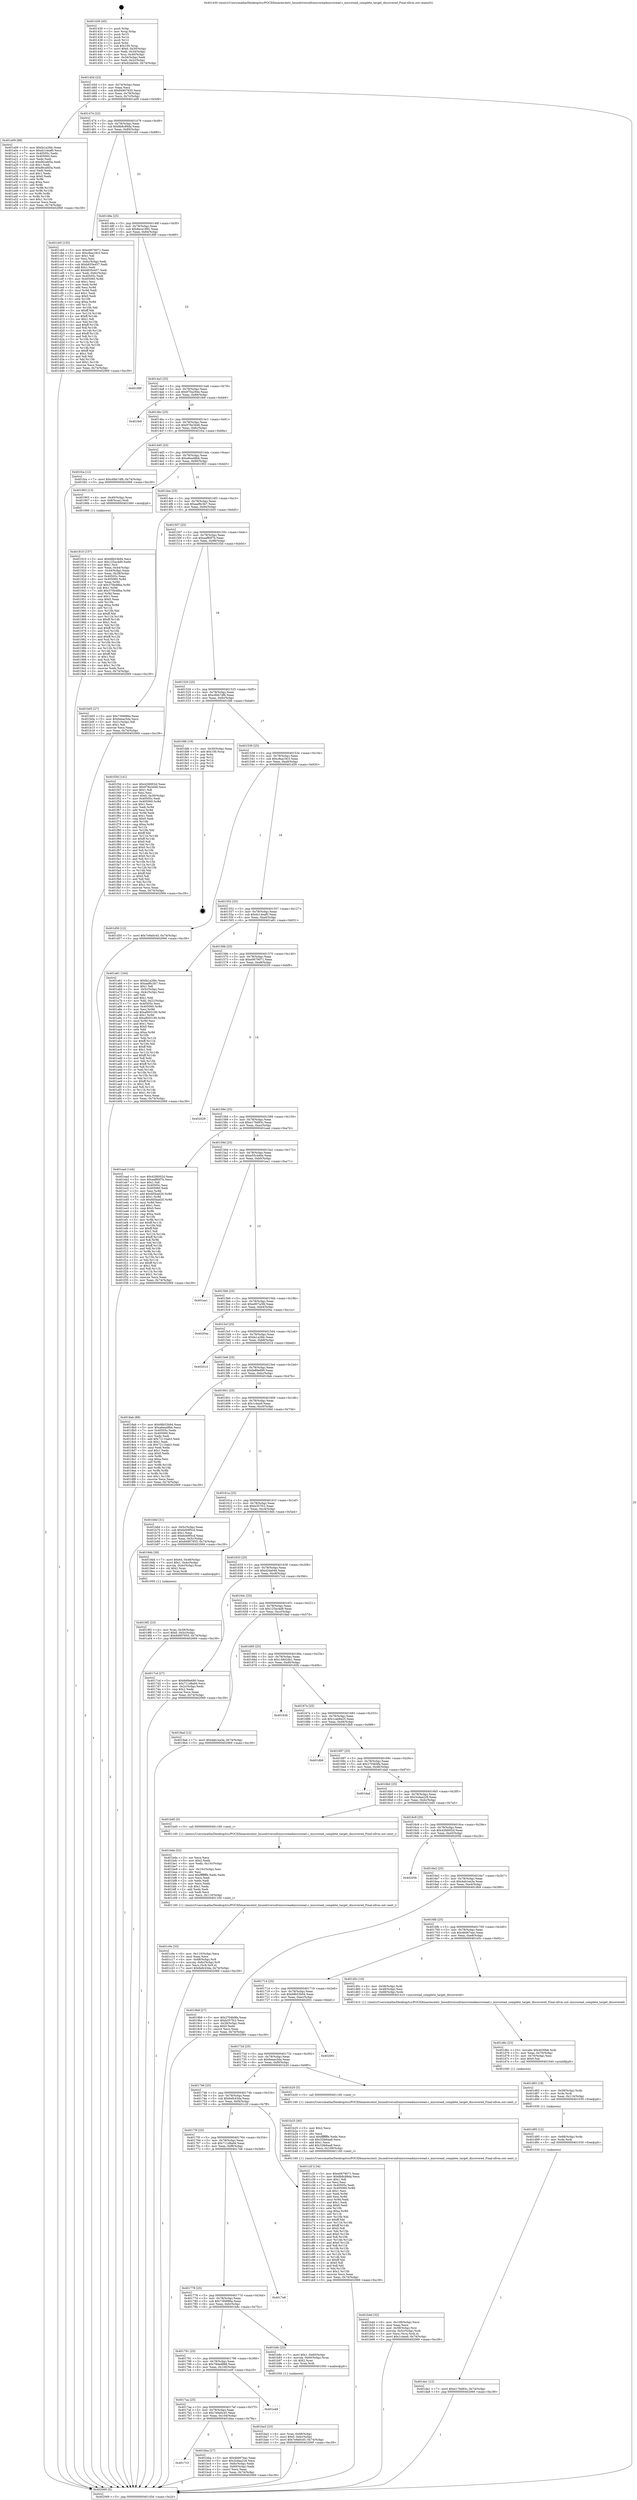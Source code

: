 digraph "0x401430" {
  label = "0x401430 (/mnt/c/Users/mathe/Desktop/tcc/POCII/binaries/extr_linuxdriversnfcmicroreadmicroread.c_microread_complete_target_discovered_Final-ollvm.out::main(0))"
  labelloc = "t"
  node[shape=record]

  Entry [label="",width=0.3,height=0.3,shape=circle,fillcolor=black,style=filled]
  "0x40145d" [label="{
     0x40145d [23]\l
     | [instrs]\l
     &nbsp;&nbsp;0x40145d \<+3\>: mov -0x74(%rbp),%eax\l
     &nbsp;&nbsp;0x401460 \<+2\>: mov %eax,%ecx\l
     &nbsp;&nbsp;0x401462 \<+6\>: sub $0x84907655,%ecx\l
     &nbsp;&nbsp;0x401468 \<+3\>: mov %eax,-0x78(%rbp)\l
     &nbsp;&nbsp;0x40146b \<+3\>: mov %ecx,-0x7c(%rbp)\l
     &nbsp;&nbsp;0x40146e \<+6\>: je 0000000000401a09 \<main+0x5d9\>\l
  }"]
  "0x401a09" [label="{
     0x401a09 [88]\l
     | [instrs]\l
     &nbsp;&nbsp;0x401a09 \<+5\>: mov $0xfa1a2fdc,%eax\l
     &nbsp;&nbsp;0x401a0e \<+5\>: mov $0xdc14eaf0,%ecx\l
     &nbsp;&nbsp;0x401a13 \<+7\>: mov 0x40505c,%edx\l
     &nbsp;&nbsp;0x401a1a \<+7\>: mov 0x405060,%esi\l
     &nbsp;&nbsp;0x401a21 \<+2\>: mov %edx,%edi\l
     &nbsp;&nbsp;0x401a23 \<+6\>: sub $0xd6cafd5a,%edi\l
     &nbsp;&nbsp;0x401a29 \<+3\>: sub $0x1,%edi\l
     &nbsp;&nbsp;0x401a2c \<+6\>: add $0xd6cafd5a,%edi\l
     &nbsp;&nbsp;0x401a32 \<+3\>: imul %edi,%edx\l
     &nbsp;&nbsp;0x401a35 \<+3\>: and $0x1,%edx\l
     &nbsp;&nbsp;0x401a38 \<+3\>: cmp $0x0,%edx\l
     &nbsp;&nbsp;0x401a3b \<+4\>: sete %r8b\l
     &nbsp;&nbsp;0x401a3f \<+3\>: cmp $0xa,%esi\l
     &nbsp;&nbsp;0x401a42 \<+4\>: setl %r9b\l
     &nbsp;&nbsp;0x401a46 \<+3\>: mov %r8b,%r10b\l
     &nbsp;&nbsp;0x401a49 \<+3\>: and %r9b,%r10b\l
     &nbsp;&nbsp;0x401a4c \<+3\>: xor %r9b,%r8b\l
     &nbsp;&nbsp;0x401a4f \<+3\>: or %r8b,%r10b\l
     &nbsp;&nbsp;0x401a52 \<+4\>: test $0x1,%r10b\l
     &nbsp;&nbsp;0x401a56 \<+3\>: cmovne %ecx,%eax\l
     &nbsp;&nbsp;0x401a59 \<+3\>: mov %eax,-0x74(%rbp)\l
     &nbsp;&nbsp;0x401a5c \<+5\>: jmp 0000000000402069 \<main+0xc39\>\l
  }"]
  "0x401474" [label="{
     0x401474 [22]\l
     | [instrs]\l
     &nbsp;&nbsp;0x401474 \<+5\>: jmp 0000000000401479 \<main+0x49\>\l
     &nbsp;&nbsp;0x401479 \<+3\>: mov -0x78(%rbp),%eax\l
     &nbsp;&nbsp;0x40147c \<+5\>: sub $0x8b8c89da,%eax\l
     &nbsp;&nbsp;0x401481 \<+3\>: mov %eax,-0x80(%rbp)\l
     &nbsp;&nbsp;0x401484 \<+6\>: je 0000000000401cb5 \<main+0x885\>\l
  }"]
  Exit [label="",width=0.3,height=0.3,shape=circle,fillcolor=black,style=filled,peripheries=2]
  "0x401cb5" [label="{
     0x401cb5 [155]\l
     | [instrs]\l
     &nbsp;&nbsp;0x401cb5 \<+5\>: mov $0xe0679071,%eax\l
     &nbsp;&nbsp;0x401cba \<+5\>: mov $0xc8aa19c3,%ecx\l
     &nbsp;&nbsp;0x401cbf \<+2\>: mov $0x1,%dl\l
     &nbsp;&nbsp;0x401cc1 \<+2\>: xor %esi,%esi\l
     &nbsp;&nbsp;0x401cc3 \<+3\>: mov -0x6c(%rbp),%edi\l
     &nbsp;&nbsp;0x401cc6 \<+6\>: sub $0xb835e457,%edi\l
     &nbsp;&nbsp;0x401ccc \<+3\>: add $0x1,%edi\l
     &nbsp;&nbsp;0x401ccf \<+6\>: add $0xb835e457,%edi\l
     &nbsp;&nbsp;0x401cd5 \<+3\>: mov %edi,-0x6c(%rbp)\l
     &nbsp;&nbsp;0x401cd8 \<+7\>: mov 0x40505c,%edi\l
     &nbsp;&nbsp;0x401cdf \<+8\>: mov 0x405060,%r8d\l
     &nbsp;&nbsp;0x401ce7 \<+3\>: sub $0x1,%esi\l
     &nbsp;&nbsp;0x401cea \<+3\>: mov %edi,%r9d\l
     &nbsp;&nbsp;0x401ced \<+3\>: add %esi,%r9d\l
     &nbsp;&nbsp;0x401cf0 \<+4\>: imul %r9d,%edi\l
     &nbsp;&nbsp;0x401cf4 \<+3\>: and $0x1,%edi\l
     &nbsp;&nbsp;0x401cf7 \<+3\>: cmp $0x0,%edi\l
     &nbsp;&nbsp;0x401cfa \<+4\>: sete %r10b\l
     &nbsp;&nbsp;0x401cfe \<+4\>: cmp $0xa,%r8d\l
     &nbsp;&nbsp;0x401d02 \<+4\>: setl %r11b\l
     &nbsp;&nbsp;0x401d06 \<+3\>: mov %r10b,%bl\l
     &nbsp;&nbsp;0x401d09 \<+3\>: xor $0xff,%bl\l
     &nbsp;&nbsp;0x401d0c \<+3\>: mov %r11b,%r14b\l
     &nbsp;&nbsp;0x401d0f \<+4\>: xor $0xff,%r14b\l
     &nbsp;&nbsp;0x401d13 \<+3\>: xor $0x1,%dl\l
     &nbsp;&nbsp;0x401d16 \<+3\>: mov %bl,%r15b\l
     &nbsp;&nbsp;0x401d19 \<+4\>: and $0xff,%r15b\l
     &nbsp;&nbsp;0x401d1d \<+3\>: and %dl,%r10b\l
     &nbsp;&nbsp;0x401d20 \<+3\>: mov %r14b,%r12b\l
     &nbsp;&nbsp;0x401d23 \<+4\>: and $0xff,%r12b\l
     &nbsp;&nbsp;0x401d27 \<+3\>: and %dl,%r11b\l
     &nbsp;&nbsp;0x401d2a \<+3\>: or %r10b,%r15b\l
     &nbsp;&nbsp;0x401d2d \<+3\>: or %r11b,%r12b\l
     &nbsp;&nbsp;0x401d30 \<+3\>: xor %r12b,%r15b\l
     &nbsp;&nbsp;0x401d33 \<+3\>: or %r14b,%bl\l
     &nbsp;&nbsp;0x401d36 \<+3\>: xor $0xff,%bl\l
     &nbsp;&nbsp;0x401d39 \<+3\>: or $0x1,%dl\l
     &nbsp;&nbsp;0x401d3c \<+2\>: and %dl,%bl\l
     &nbsp;&nbsp;0x401d3e \<+3\>: or %bl,%r15b\l
     &nbsp;&nbsp;0x401d41 \<+4\>: test $0x1,%r15b\l
     &nbsp;&nbsp;0x401d45 \<+3\>: cmovne %ecx,%eax\l
     &nbsp;&nbsp;0x401d48 \<+3\>: mov %eax,-0x74(%rbp)\l
     &nbsp;&nbsp;0x401d4b \<+5\>: jmp 0000000000402069 \<main+0xc39\>\l
  }"]
  "0x40148a" [label="{
     0x40148a [25]\l
     | [instrs]\l
     &nbsp;&nbsp;0x40148a \<+5\>: jmp 000000000040148f \<main+0x5f\>\l
     &nbsp;&nbsp;0x40148f \<+3\>: mov -0x78(%rbp),%eax\l
     &nbsp;&nbsp;0x401492 \<+5\>: sub $0x8eca1892,%eax\l
     &nbsp;&nbsp;0x401497 \<+6\>: mov %eax,-0x84(%rbp)\l
     &nbsp;&nbsp;0x40149d \<+6\>: je 000000000040189f \<main+0x46f\>\l
  }"]
  "0x401da1" [label="{
     0x401da1 [12]\l
     | [instrs]\l
     &nbsp;&nbsp;0x401da1 \<+7\>: movl $0xe176d93c,-0x74(%rbp)\l
     &nbsp;&nbsp;0x401da8 \<+5\>: jmp 0000000000402069 \<main+0xc39\>\l
  }"]
  "0x40189f" [label="{
     0x40189f\l
  }", style=dashed]
  "0x4014a3" [label="{
     0x4014a3 [25]\l
     | [instrs]\l
     &nbsp;&nbsp;0x4014a3 \<+5\>: jmp 00000000004014a8 \<main+0x78\>\l
     &nbsp;&nbsp;0x4014a8 \<+3\>: mov -0x78(%rbp),%eax\l
     &nbsp;&nbsp;0x4014ab \<+5\>: sub $0x970a294e,%eax\l
     &nbsp;&nbsp;0x4014b0 \<+6\>: mov %eax,-0x88(%rbp)\l
     &nbsp;&nbsp;0x4014b6 \<+6\>: je 0000000000401fe9 \<main+0xbb9\>\l
  }"]
  "0x401d95" [label="{
     0x401d95 [12]\l
     | [instrs]\l
     &nbsp;&nbsp;0x401d95 \<+4\>: mov -0x68(%rbp),%rdx\l
     &nbsp;&nbsp;0x401d99 \<+3\>: mov %rdx,%rdi\l
     &nbsp;&nbsp;0x401d9c \<+5\>: call 0000000000401030 \<free@plt\>\l
     | [calls]\l
     &nbsp;&nbsp;0x401030 \{1\} (unknown)\l
  }"]
  "0x401fe9" [label="{
     0x401fe9\l
  }", style=dashed]
  "0x4014bc" [label="{
     0x4014bc [25]\l
     | [instrs]\l
     &nbsp;&nbsp;0x4014bc \<+5\>: jmp 00000000004014c1 \<main+0x91\>\l
     &nbsp;&nbsp;0x4014c1 \<+3\>: mov -0x78(%rbp),%eax\l
     &nbsp;&nbsp;0x4014c4 \<+5\>: sub $0x976e3d46,%eax\l
     &nbsp;&nbsp;0x4014c9 \<+6\>: mov %eax,-0x8c(%rbp)\l
     &nbsp;&nbsp;0x4014cf \<+6\>: je 0000000000401fca \<main+0xb9a\>\l
  }"]
  "0x401d83" [label="{
     0x401d83 [18]\l
     | [instrs]\l
     &nbsp;&nbsp;0x401d83 \<+4\>: mov -0x58(%rbp),%rdx\l
     &nbsp;&nbsp;0x401d87 \<+3\>: mov %rdx,%rdi\l
     &nbsp;&nbsp;0x401d8a \<+6\>: mov %eax,-0x114(%rbp)\l
     &nbsp;&nbsp;0x401d90 \<+5\>: call 0000000000401030 \<free@plt\>\l
     | [calls]\l
     &nbsp;&nbsp;0x401030 \{1\} (unknown)\l
  }"]
  "0x401fca" [label="{
     0x401fca [12]\l
     | [instrs]\l
     &nbsp;&nbsp;0x401fca \<+7\>: movl $0xc6bb7dfb,-0x74(%rbp)\l
     &nbsp;&nbsp;0x401fd1 \<+5\>: jmp 0000000000402069 \<main+0xc39\>\l
  }"]
  "0x4014d5" [label="{
     0x4014d5 [25]\l
     | [instrs]\l
     &nbsp;&nbsp;0x4014d5 \<+5\>: jmp 00000000004014da \<main+0xaa\>\l
     &nbsp;&nbsp;0x4014da \<+3\>: mov -0x78(%rbp),%eax\l
     &nbsp;&nbsp;0x4014dd \<+5\>: sub $0xa6ea48bb,%eax\l
     &nbsp;&nbsp;0x4014e2 \<+6\>: mov %eax,-0x90(%rbp)\l
     &nbsp;&nbsp;0x4014e8 \<+6\>: je 0000000000401903 \<main+0x4d3\>\l
  }"]
  "0x401d6c" [label="{
     0x401d6c [23]\l
     | [instrs]\l
     &nbsp;&nbsp;0x401d6c \<+10\>: movabs $0x4030b6,%rdi\l
     &nbsp;&nbsp;0x401d76 \<+3\>: mov %eax,-0x70(%rbp)\l
     &nbsp;&nbsp;0x401d79 \<+3\>: mov -0x70(%rbp),%esi\l
     &nbsp;&nbsp;0x401d7c \<+2\>: mov $0x0,%al\l
     &nbsp;&nbsp;0x401d7e \<+5\>: call 0000000000401040 \<printf@plt\>\l
     | [calls]\l
     &nbsp;&nbsp;0x401040 \{1\} (unknown)\l
  }"]
  "0x401903" [label="{
     0x401903 [13]\l
     | [instrs]\l
     &nbsp;&nbsp;0x401903 \<+4\>: mov -0x40(%rbp),%rax\l
     &nbsp;&nbsp;0x401907 \<+4\>: mov 0x8(%rax),%rdi\l
     &nbsp;&nbsp;0x40190b \<+5\>: call 0000000000401060 \<atoi@plt\>\l
     | [calls]\l
     &nbsp;&nbsp;0x401060 \{1\} (unknown)\l
  }"]
  "0x4014ee" [label="{
     0x4014ee [25]\l
     | [instrs]\l
     &nbsp;&nbsp;0x4014ee \<+5\>: jmp 00000000004014f3 \<main+0xc3\>\l
     &nbsp;&nbsp;0x4014f3 \<+3\>: mov -0x78(%rbp),%eax\l
     &nbsp;&nbsp;0x4014f6 \<+5\>: sub $0xaaf6c3b7,%eax\l
     &nbsp;&nbsp;0x4014fb \<+6\>: mov %eax,-0x94(%rbp)\l
     &nbsp;&nbsp;0x401501 \<+6\>: je 0000000000401b05 \<main+0x6d5\>\l
  }"]
  "0x401c0e" [label="{
     0x401c0e [33]\l
     | [instrs]\l
     &nbsp;&nbsp;0x401c0e \<+6\>: mov -0x110(%rbp),%ecx\l
     &nbsp;&nbsp;0x401c14 \<+3\>: imul %eax,%ecx\l
     &nbsp;&nbsp;0x401c17 \<+4\>: mov -0x68(%rbp),%r8\l
     &nbsp;&nbsp;0x401c1b \<+4\>: movslq -0x6c(%rbp),%r9\l
     &nbsp;&nbsp;0x401c1f \<+4\>: mov %ecx,(%r8,%r9,4)\l
     &nbsp;&nbsp;0x401c23 \<+7\>: movl $0x6efc43da,-0x74(%rbp)\l
     &nbsp;&nbsp;0x401c2a \<+5\>: jmp 0000000000402069 \<main+0xc39\>\l
  }"]
  "0x401b05" [label="{
     0x401b05 [27]\l
     | [instrs]\l
     &nbsp;&nbsp;0x401b05 \<+5\>: mov $0x73f4886a,%eax\l
     &nbsp;&nbsp;0x401b0a \<+5\>: mov $0x6eeac5da,%ecx\l
     &nbsp;&nbsp;0x401b0f \<+3\>: mov -0x21(%rbp),%dl\l
     &nbsp;&nbsp;0x401b12 \<+3\>: test $0x1,%dl\l
     &nbsp;&nbsp;0x401b15 \<+3\>: cmovne %ecx,%eax\l
     &nbsp;&nbsp;0x401b18 \<+3\>: mov %eax,-0x74(%rbp)\l
     &nbsp;&nbsp;0x401b1b \<+5\>: jmp 0000000000402069 \<main+0xc39\>\l
  }"]
  "0x401507" [label="{
     0x401507 [25]\l
     | [instrs]\l
     &nbsp;&nbsp;0x401507 \<+5\>: jmp 000000000040150c \<main+0xdc\>\l
     &nbsp;&nbsp;0x40150c \<+3\>: mov -0x78(%rbp),%eax\l
     &nbsp;&nbsp;0x40150f \<+5\>: sub $0xaaf80f7b,%eax\l
     &nbsp;&nbsp;0x401514 \<+6\>: mov %eax,-0x98(%rbp)\l
     &nbsp;&nbsp;0x40151a \<+6\>: je 0000000000401f3d \<main+0xb0d\>\l
  }"]
  "0x401bda" [label="{
     0x401bda [52]\l
     | [instrs]\l
     &nbsp;&nbsp;0x401bda \<+2\>: xor %ecx,%ecx\l
     &nbsp;&nbsp;0x401bdc \<+5\>: mov $0x2,%edx\l
     &nbsp;&nbsp;0x401be1 \<+6\>: mov %edx,-0x10c(%rbp)\l
     &nbsp;&nbsp;0x401be7 \<+1\>: cltd\l
     &nbsp;&nbsp;0x401be8 \<+6\>: mov -0x10c(%rbp),%esi\l
     &nbsp;&nbsp;0x401bee \<+2\>: idiv %esi\l
     &nbsp;&nbsp;0x401bf0 \<+6\>: imul $0xfffffffe,%edx,%edx\l
     &nbsp;&nbsp;0x401bf6 \<+2\>: mov %ecx,%edi\l
     &nbsp;&nbsp;0x401bf8 \<+2\>: sub %edx,%edi\l
     &nbsp;&nbsp;0x401bfa \<+2\>: mov %ecx,%edx\l
     &nbsp;&nbsp;0x401bfc \<+3\>: sub $0x1,%edx\l
     &nbsp;&nbsp;0x401bff \<+2\>: add %edx,%edi\l
     &nbsp;&nbsp;0x401c01 \<+2\>: sub %edi,%ecx\l
     &nbsp;&nbsp;0x401c03 \<+6\>: mov %ecx,-0x110(%rbp)\l
     &nbsp;&nbsp;0x401c09 \<+5\>: call 0000000000401160 \<next_i\>\l
     | [calls]\l
     &nbsp;&nbsp;0x401160 \{1\} (/mnt/c/Users/mathe/Desktop/tcc/POCII/binaries/extr_linuxdriversnfcmicroreadmicroread.c_microread_complete_target_discovered_Final-ollvm.out::next_i)\l
  }"]
  "0x401f3d" [label="{
     0x401f3d [141]\l
     | [instrs]\l
     &nbsp;&nbsp;0x401f3d \<+5\>: mov $0x42fd002d,%eax\l
     &nbsp;&nbsp;0x401f42 \<+5\>: mov $0x976e3d46,%ecx\l
     &nbsp;&nbsp;0x401f47 \<+2\>: mov $0x1,%dl\l
     &nbsp;&nbsp;0x401f49 \<+2\>: xor %esi,%esi\l
     &nbsp;&nbsp;0x401f4b \<+7\>: movl $0x0,-0x30(%rbp)\l
     &nbsp;&nbsp;0x401f52 \<+7\>: mov 0x40505c,%edi\l
     &nbsp;&nbsp;0x401f59 \<+8\>: mov 0x405060,%r8d\l
     &nbsp;&nbsp;0x401f61 \<+3\>: sub $0x1,%esi\l
     &nbsp;&nbsp;0x401f64 \<+3\>: mov %edi,%r9d\l
     &nbsp;&nbsp;0x401f67 \<+3\>: add %esi,%r9d\l
     &nbsp;&nbsp;0x401f6a \<+4\>: imul %r9d,%edi\l
     &nbsp;&nbsp;0x401f6e \<+3\>: and $0x1,%edi\l
     &nbsp;&nbsp;0x401f71 \<+3\>: cmp $0x0,%edi\l
     &nbsp;&nbsp;0x401f74 \<+4\>: sete %r10b\l
     &nbsp;&nbsp;0x401f78 \<+4\>: cmp $0xa,%r8d\l
     &nbsp;&nbsp;0x401f7c \<+4\>: setl %r11b\l
     &nbsp;&nbsp;0x401f80 \<+3\>: mov %r10b,%bl\l
     &nbsp;&nbsp;0x401f83 \<+3\>: xor $0xff,%bl\l
     &nbsp;&nbsp;0x401f86 \<+3\>: mov %r11b,%r14b\l
     &nbsp;&nbsp;0x401f89 \<+4\>: xor $0xff,%r14b\l
     &nbsp;&nbsp;0x401f8d \<+3\>: xor $0x0,%dl\l
     &nbsp;&nbsp;0x401f90 \<+3\>: mov %bl,%r15b\l
     &nbsp;&nbsp;0x401f93 \<+4\>: and $0x0,%r15b\l
     &nbsp;&nbsp;0x401f97 \<+3\>: and %dl,%r10b\l
     &nbsp;&nbsp;0x401f9a \<+3\>: mov %r14b,%r12b\l
     &nbsp;&nbsp;0x401f9d \<+4\>: and $0x0,%r12b\l
     &nbsp;&nbsp;0x401fa1 \<+3\>: and %dl,%r11b\l
     &nbsp;&nbsp;0x401fa4 \<+3\>: or %r10b,%r15b\l
     &nbsp;&nbsp;0x401fa7 \<+3\>: or %r11b,%r12b\l
     &nbsp;&nbsp;0x401faa \<+3\>: xor %r12b,%r15b\l
     &nbsp;&nbsp;0x401fad \<+3\>: or %r14b,%bl\l
     &nbsp;&nbsp;0x401fb0 \<+3\>: xor $0xff,%bl\l
     &nbsp;&nbsp;0x401fb3 \<+3\>: or $0x0,%dl\l
     &nbsp;&nbsp;0x401fb6 \<+2\>: and %dl,%bl\l
     &nbsp;&nbsp;0x401fb8 \<+3\>: or %bl,%r15b\l
     &nbsp;&nbsp;0x401fbb \<+4\>: test $0x1,%r15b\l
     &nbsp;&nbsp;0x401fbf \<+3\>: cmovne %ecx,%eax\l
     &nbsp;&nbsp;0x401fc2 \<+3\>: mov %eax,-0x74(%rbp)\l
     &nbsp;&nbsp;0x401fc5 \<+5\>: jmp 0000000000402069 \<main+0xc39\>\l
  }"]
  "0x401520" [label="{
     0x401520 [25]\l
     | [instrs]\l
     &nbsp;&nbsp;0x401520 \<+5\>: jmp 0000000000401525 \<main+0xf5\>\l
     &nbsp;&nbsp;0x401525 \<+3\>: mov -0x78(%rbp),%eax\l
     &nbsp;&nbsp;0x401528 \<+5\>: sub $0xc6bb7dfb,%eax\l
     &nbsp;&nbsp;0x40152d \<+6\>: mov %eax,-0x9c(%rbp)\l
     &nbsp;&nbsp;0x401533 \<+6\>: je 0000000000401fd6 \<main+0xba6\>\l
  }"]
  "0x4017c3" [label="{
     0x4017c3\l
  }", style=dashed]
  "0x401fd6" [label="{
     0x401fd6 [19]\l
     | [instrs]\l
     &nbsp;&nbsp;0x401fd6 \<+3\>: mov -0x30(%rbp),%eax\l
     &nbsp;&nbsp;0x401fd9 \<+7\>: add $0x100,%rsp\l
     &nbsp;&nbsp;0x401fe0 \<+1\>: pop %rbx\l
     &nbsp;&nbsp;0x401fe1 \<+2\>: pop %r12\l
     &nbsp;&nbsp;0x401fe3 \<+2\>: pop %r14\l
     &nbsp;&nbsp;0x401fe5 \<+2\>: pop %r15\l
     &nbsp;&nbsp;0x401fe7 \<+1\>: pop %rbp\l
     &nbsp;&nbsp;0x401fe8 \<+1\>: ret\l
  }"]
  "0x401539" [label="{
     0x401539 [25]\l
     | [instrs]\l
     &nbsp;&nbsp;0x401539 \<+5\>: jmp 000000000040153e \<main+0x10e\>\l
     &nbsp;&nbsp;0x40153e \<+3\>: mov -0x78(%rbp),%eax\l
     &nbsp;&nbsp;0x401541 \<+5\>: sub $0xc8aa19c3,%eax\l
     &nbsp;&nbsp;0x401546 \<+6\>: mov %eax,-0xa0(%rbp)\l
     &nbsp;&nbsp;0x40154c \<+6\>: je 0000000000401d50 \<main+0x920\>\l
  }"]
  "0x401bba" [label="{
     0x401bba [27]\l
     | [instrs]\l
     &nbsp;&nbsp;0x401bba \<+5\>: mov $0x4b067eac,%eax\l
     &nbsp;&nbsp;0x401bbf \<+5\>: mov $0x3cdaa228,%ecx\l
     &nbsp;&nbsp;0x401bc4 \<+3\>: mov -0x6c(%rbp),%edx\l
     &nbsp;&nbsp;0x401bc7 \<+3\>: cmp -0x60(%rbp),%edx\l
     &nbsp;&nbsp;0x401bca \<+3\>: cmovl %ecx,%eax\l
     &nbsp;&nbsp;0x401bcd \<+3\>: mov %eax,-0x74(%rbp)\l
     &nbsp;&nbsp;0x401bd0 \<+5\>: jmp 0000000000402069 \<main+0xc39\>\l
  }"]
  "0x401d50" [label="{
     0x401d50 [12]\l
     | [instrs]\l
     &nbsp;&nbsp;0x401d50 \<+7\>: movl $0x7e9a0c45,-0x74(%rbp)\l
     &nbsp;&nbsp;0x401d57 \<+5\>: jmp 0000000000402069 \<main+0xc39\>\l
  }"]
  "0x401552" [label="{
     0x401552 [25]\l
     | [instrs]\l
     &nbsp;&nbsp;0x401552 \<+5\>: jmp 0000000000401557 \<main+0x127\>\l
     &nbsp;&nbsp;0x401557 \<+3\>: mov -0x78(%rbp),%eax\l
     &nbsp;&nbsp;0x40155a \<+5\>: sub $0xdc14eaf0,%eax\l
     &nbsp;&nbsp;0x40155f \<+6\>: mov %eax,-0xa4(%rbp)\l
     &nbsp;&nbsp;0x401565 \<+6\>: je 0000000000401a61 \<main+0x631\>\l
  }"]
  "0x4017aa" [label="{
     0x4017aa [25]\l
     | [instrs]\l
     &nbsp;&nbsp;0x4017aa \<+5\>: jmp 00000000004017af \<main+0x37f\>\l
     &nbsp;&nbsp;0x4017af \<+3\>: mov -0x78(%rbp),%eax\l
     &nbsp;&nbsp;0x4017b2 \<+5\>: sub $0x7e9a0c45,%eax\l
     &nbsp;&nbsp;0x4017b7 \<+6\>: mov %eax,-0x104(%rbp)\l
     &nbsp;&nbsp;0x4017bd \<+6\>: je 0000000000401bba \<main+0x78a\>\l
  }"]
  "0x401a61" [label="{
     0x401a61 [164]\l
     | [instrs]\l
     &nbsp;&nbsp;0x401a61 \<+5\>: mov $0xfa1a2fdc,%eax\l
     &nbsp;&nbsp;0x401a66 \<+5\>: mov $0xaaf6c3b7,%ecx\l
     &nbsp;&nbsp;0x401a6b \<+2\>: mov $0x1,%dl\l
     &nbsp;&nbsp;0x401a6d \<+3\>: mov -0x5c(%rbp),%esi\l
     &nbsp;&nbsp;0x401a70 \<+3\>: cmp -0x4c(%rbp),%esi\l
     &nbsp;&nbsp;0x401a73 \<+4\>: setl %dil\l
     &nbsp;&nbsp;0x401a77 \<+4\>: and $0x1,%dil\l
     &nbsp;&nbsp;0x401a7b \<+4\>: mov %dil,-0x21(%rbp)\l
     &nbsp;&nbsp;0x401a7f \<+7\>: mov 0x40505c,%esi\l
     &nbsp;&nbsp;0x401a86 \<+8\>: mov 0x405060,%r8d\l
     &nbsp;&nbsp;0x401a8e \<+3\>: mov %esi,%r9d\l
     &nbsp;&nbsp;0x401a91 \<+7\>: add $0xaf003190,%r9d\l
     &nbsp;&nbsp;0x401a98 \<+4\>: sub $0x1,%r9d\l
     &nbsp;&nbsp;0x401a9c \<+7\>: sub $0xaf003190,%r9d\l
     &nbsp;&nbsp;0x401aa3 \<+4\>: imul %r9d,%esi\l
     &nbsp;&nbsp;0x401aa7 \<+3\>: and $0x1,%esi\l
     &nbsp;&nbsp;0x401aaa \<+3\>: cmp $0x0,%esi\l
     &nbsp;&nbsp;0x401aad \<+4\>: sete %dil\l
     &nbsp;&nbsp;0x401ab1 \<+4\>: cmp $0xa,%r8d\l
     &nbsp;&nbsp;0x401ab5 \<+4\>: setl %r10b\l
     &nbsp;&nbsp;0x401ab9 \<+3\>: mov %dil,%r11b\l
     &nbsp;&nbsp;0x401abc \<+4\>: xor $0xff,%r11b\l
     &nbsp;&nbsp;0x401ac0 \<+3\>: mov %r10b,%bl\l
     &nbsp;&nbsp;0x401ac3 \<+3\>: xor $0xff,%bl\l
     &nbsp;&nbsp;0x401ac6 \<+3\>: xor $0x1,%dl\l
     &nbsp;&nbsp;0x401ac9 \<+3\>: mov %r11b,%r14b\l
     &nbsp;&nbsp;0x401acc \<+4\>: and $0xff,%r14b\l
     &nbsp;&nbsp;0x401ad0 \<+3\>: and %dl,%dil\l
     &nbsp;&nbsp;0x401ad3 \<+3\>: mov %bl,%r15b\l
     &nbsp;&nbsp;0x401ad6 \<+4\>: and $0xff,%r15b\l
     &nbsp;&nbsp;0x401ada \<+3\>: and %dl,%r10b\l
     &nbsp;&nbsp;0x401add \<+3\>: or %dil,%r14b\l
     &nbsp;&nbsp;0x401ae0 \<+3\>: or %r10b,%r15b\l
     &nbsp;&nbsp;0x401ae3 \<+3\>: xor %r15b,%r14b\l
     &nbsp;&nbsp;0x401ae6 \<+3\>: or %bl,%r11b\l
     &nbsp;&nbsp;0x401ae9 \<+4\>: xor $0xff,%r11b\l
     &nbsp;&nbsp;0x401aed \<+3\>: or $0x1,%dl\l
     &nbsp;&nbsp;0x401af0 \<+3\>: and %dl,%r11b\l
     &nbsp;&nbsp;0x401af3 \<+3\>: or %r11b,%r14b\l
     &nbsp;&nbsp;0x401af6 \<+4\>: test $0x1,%r14b\l
     &nbsp;&nbsp;0x401afa \<+3\>: cmovne %ecx,%eax\l
     &nbsp;&nbsp;0x401afd \<+3\>: mov %eax,-0x74(%rbp)\l
     &nbsp;&nbsp;0x401b00 \<+5\>: jmp 0000000000402069 \<main+0xc39\>\l
  }"]
  "0x40156b" [label="{
     0x40156b [25]\l
     | [instrs]\l
     &nbsp;&nbsp;0x40156b \<+5\>: jmp 0000000000401570 \<main+0x140\>\l
     &nbsp;&nbsp;0x401570 \<+3\>: mov -0x78(%rbp),%eax\l
     &nbsp;&nbsp;0x401573 \<+5\>: sub $0xe0679071,%eax\l
     &nbsp;&nbsp;0x401578 \<+6\>: mov %eax,-0xa8(%rbp)\l
     &nbsp;&nbsp;0x40157e \<+6\>: je 0000000000402029 \<main+0xbf9\>\l
  }"]
  "0x401e49" [label="{
     0x401e49\l
  }", style=dashed]
  "0x402029" [label="{
     0x402029\l
  }", style=dashed]
  "0x401584" [label="{
     0x401584 [25]\l
     | [instrs]\l
     &nbsp;&nbsp;0x401584 \<+5\>: jmp 0000000000401589 \<main+0x159\>\l
     &nbsp;&nbsp;0x401589 \<+3\>: mov -0x78(%rbp),%eax\l
     &nbsp;&nbsp;0x40158c \<+5\>: sub $0xe176d93c,%eax\l
     &nbsp;&nbsp;0x401591 \<+6\>: mov %eax,-0xac(%rbp)\l
     &nbsp;&nbsp;0x401597 \<+6\>: je 0000000000401ead \<main+0xa7d\>\l
  }"]
  "0x401ba3" [label="{
     0x401ba3 [23]\l
     | [instrs]\l
     &nbsp;&nbsp;0x401ba3 \<+4\>: mov %rax,-0x68(%rbp)\l
     &nbsp;&nbsp;0x401ba7 \<+7\>: movl $0x0,-0x6c(%rbp)\l
     &nbsp;&nbsp;0x401bae \<+7\>: movl $0x7e9a0c45,-0x74(%rbp)\l
     &nbsp;&nbsp;0x401bb5 \<+5\>: jmp 0000000000402069 \<main+0xc39\>\l
  }"]
  "0x401ead" [label="{
     0x401ead [144]\l
     | [instrs]\l
     &nbsp;&nbsp;0x401ead \<+5\>: mov $0x42fd002d,%eax\l
     &nbsp;&nbsp;0x401eb2 \<+5\>: mov $0xaaf80f7b,%ecx\l
     &nbsp;&nbsp;0x401eb7 \<+2\>: mov $0x1,%dl\l
     &nbsp;&nbsp;0x401eb9 \<+7\>: mov 0x40505c,%esi\l
     &nbsp;&nbsp;0x401ec0 \<+7\>: mov 0x405060,%edi\l
     &nbsp;&nbsp;0x401ec7 \<+3\>: mov %esi,%r8d\l
     &nbsp;&nbsp;0x401eca \<+7\>: add $0xfd5bad20,%r8d\l
     &nbsp;&nbsp;0x401ed1 \<+4\>: sub $0x1,%r8d\l
     &nbsp;&nbsp;0x401ed5 \<+7\>: sub $0xfd5bad20,%r8d\l
     &nbsp;&nbsp;0x401edc \<+4\>: imul %r8d,%esi\l
     &nbsp;&nbsp;0x401ee0 \<+3\>: and $0x1,%esi\l
     &nbsp;&nbsp;0x401ee3 \<+3\>: cmp $0x0,%esi\l
     &nbsp;&nbsp;0x401ee6 \<+4\>: sete %r9b\l
     &nbsp;&nbsp;0x401eea \<+3\>: cmp $0xa,%edi\l
     &nbsp;&nbsp;0x401eed \<+4\>: setl %r10b\l
     &nbsp;&nbsp;0x401ef1 \<+3\>: mov %r9b,%r11b\l
     &nbsp;&nbsp;0x401ef4 \<+4\>: xor $0xff,%r11b\l
     &nbsp;&nbsp;0x401ef8 \<+3\>: mov %r10b,%bl\l
     &nbsp;&nbsp;0x401efb \<+3\>: xor $0xff,%bl\l
     &nbsp;&nbsp;0x401efe \<+3\>: xor $0x1,%dl\l
     &nbsp;&nbsp;0x401f01 \<+3\>: mov %r11b,%r14b\l
     &nbsp;&nbsp;0x401f04 \<+4\>: and $0xff,%r14b\l
     &nbsp;&nbsp;0x401f08 \<+3\>: and %dl,%r9b\l
     &nbsp;&nbsp;0x401f0b \<+3\>: mov %bl,%r15b\l
     &nbsp;&nbsp;0x401f0e \<+4\>: and $0xff,%r15b\l
     &nbsp;&nbsp;0x401f12 \<+3\>: and %dl,%r10b\l
     &nbsp;&nbsp;0x401f15 \<+3\>: or %r9b,%r14b\l
     &nbsp;&nbsp;0x401f18 \<+3\>: or %r10b,%r15b\l
     &nbsp;&nbsp;0x401f1b \<+3\>: xor %r15b,%r14b\l
     &nbsp;&nbsp;0x401f1e \<+3\>: or %bl,%r11b\l
     &nbsp;&nbsp;0x401f21 \<+4\>: xor $0xff,%r11b\l
     &nbsp;&nbsp;0x401f25 \<+3\>: or $0x1,%dl\l
     &nbsp;&nbsp;0x401f28 \<+3\>: and %dl,%r11b\l
     &nbsp;&nbsp;0x401f2b \<+3\>: or %r11b,%r14b\l
     &nbsp;&nbsp;0x401f2e \<+4\>: test $0x1,%r14b\l
     &nbsp;&nbsp;0x401f32 \<+3\>: cmovne %ecx,%eax\l
     &nbsp;&nbsp;0x401f35 \<+3\>: mov %eax,-0x74(%rbp)\l
     &nbsp;&nbsp;0x401f38 \<+5\>: jmp 0000000000402069 \<main+0xc39\>\l
  }"]
  "0x40159d" [label="{
     0x40159d [25]\l
     | [instrs]\l
     &nbsp;&nbsp;0x40159d \<+5\>: jmp 00000000004015a2 \<main+0x172\>\l
     &nbsp;&nbsp;0x4015a2 \<+3\>: mov -0x78(%rbp),%eax\l
     &nbsp;&nbsp;0x4015a5 \<+5\>: sub $0xe55c4d0e,%eax\l
     &nbsp;&nbsp;0x4015aa \<+6\>: mov %eax,-0xb0(%rbp)\l
     &nbsp;&nbsp;0x4015b0 \<+6\>: je 0000000000401ea1 \<main+0xa71\>\l
  }"]
  "0x401791" [label="{
     0x401791 [25]\l
     | [instrs]\l
     &nbsp;&nbsp;0x401791 \<+5\>: jmp 0000000000401796 \<main+0x366\>\l
     &nbsp;&nbsp;0x401796 \<+3\>: mov -0x78(%rbp),%eax\l
     &nbsp;&nbsp;0x401799 \<+5\>: sub $0x78ded888,%eax\l
     &nbsp;&nbsp;0x40179e \<+6\>: mov %eax,-0x100(%rbp)\l
     &nbsp;&nbsp;0x4017a4 \<+6\>: je 0000000000401e49 \<main+0xa19\>\l
  }"]
  "0x401ea1" [label="{
     0x401ea1\l
  }", style=dashed]
  "0x4015b6" [label="{
     0x4015b6 [25]\l
     | [instrs]\l
     &nbsp;&nbsp;0x4015b6 \<+5\>: jmp 00000000004015bb \<main+0x18b\>\l
     &nbsp;&nbsp;0x4015bb \<+3\>: mov -0x78(%rbp),%eax\l
     &nbsp;&nbsp;0x4015be \<+5\>: sub $0xe807a3fd,%eax\l
     &nbsp;&nbsp;0x4015c3 \<+6\>: mov %eax,-0xb4(%rbp)\l
     &nbsp;&nbsp;0x4015c9 \<+6\>: je 000000000040204a \<main+0xc1a\>\l
  }"]
  "0x401b8c" [label="{
     0x401b8c [23]\l
     | [instrs]\l
     &nbsp;&nbsp;0x401b8c \<+7\>: movl $0x1,-0x60(%rbp)\l
     &nbsp;&nbsp;0x401b93 \<+4\>: movslq -0x60(%rbp),%rax\l
     &nbsp;&nbsp;0x401b97 \<+4\>: shl $0x2,%rax\l
     &nbsp;&nbsp;0x401b9b \<+3\>: mov %rax,%rdi\l
     &nbsp;&nbsp;0x401b9e \<+5\>: call 0000000000401050 \<malloc@plt\>\l
     | [calls]\l
     &nbsp;&nbsp;0x401050 \{1\} (unknown)\l
  }"]
  "0x40204a" [label="{
     0x40204a\l
  }", style=dashed]
  "0x4015cf" [label="{
     0x4015cf [25]\l
     | [instrs]\l
     &nbsp;&nbsp;0x4015cf \<+5\>: jmp 00000000004015d4 \<main+0x1a4\>\l
     &nbsp;&nbsp;0x4015d4 \<+3\>: mov -0x78(%rbp),%eax\l
     &nbsp;&nbsp;0x4015d7 \<+5\>: sub $0xfa1a2fdc,%eax\l
     &nbsp;&nbsp;0x4015dc \<+6\>: mov %eax,-0xb8(%rbp)\l
     &nbsp;&nbsp;0x4015e2 \<+6\>: je 000000000040201d \<main+0xbed\>\l
  }"]
  "0x401778" [label="{
     0x401778 [25]\l
     | [instrs]\l
     &nbsp;&nbsp;0x401778 \<+5\>: jmp 000000000040177d \<main+0x34d\>\l
     &nbsp;&nbsp;0x40177d \<+3\>: mov -0x78(%rbp),%eax\l
     &nbsp;&nbsp;0x401780 \<+5\>: sub $0x73f4886a,%eax\l
     &nbsp;&nbsp;0x401785 \<+6\>: mov %eax,-0xfc(%rbp)\l
     &nbsp;&nbsp;0x40178b \<+6\>: je 0000000000401b8c \<main+0x75c\>\l
  }"]
  "0x40201d" [label="{
     0x40201d\l
  }", style=dashed]
  "0x4015e8" [label="{
     0x4015e8 [25]\l
     | [instrs]\l
     &nbsp;&nbsp;0x4015e8 \<+5\>: jmp 00000000004015ed \<main+0x1bd\>\l
     &nbsp;&nbsp;0x4015ed \<+3\>: mov -0x78(%rbp),%eax\l
     &nbsp;&nbsp;0x4015f0 \<+5\>: sub $0xfe89e690,%eax\l
     &nbsp;&nbsp;0x4015f5 \<+6\>: mov %eax,-0xbc(%rbp)\l
     &nbsp;&nbsp;0x4015fb \<+6\>: je 00000000004018ab \<main+0x47b\>\l
  }"]
  "0x4017e8" [label="{
     0x4017e8\l
  }", style=dashed]
  "0x4018ab" [label="{
     0x4018ab [88]\l
     | [instrs]\l
     &nbsp;&nbsp;0x4018ab \<+5\>: mov $0x68b53b94,%eax\l
     &nbsp;&nbsp;0x4018b0 \<+5\>: mov $0xa6ea48bb,%ecx\l
     &nbsp;&nbsp;0x4018b5 \<+7\>: mov 0x40505c,%edx\l
     &nbsp;&nbsp;0x4018bc \<+7\>: mov 0x405060,%esi\l
     &nbsp;&nbsp;0x4018c3 \<+2\>: mov %edx,%edi\l
     &nbsp;&nbsp;0x4018c5 \<+6\>: add $0x7211bab3,%edi\l
     &nbsp;&nbsp;0x4018cb \<+3\>: sub $0x1,%edi\l
     &nbsp;&nbsp;0x4018ce \<+6\>: sub $0x7211bab3,%edi\l
     &nbsp;&nbsp;0x4018d4 \<+3\>: imul %edi,%edx\l
     &nbsp;&nbsp;0x4018d7 \<+3\>: and $0x1,%edx\l
     &nbsp;&nbsp;0x4018da \<+3\>: cmp $0x0,%edx\l
     &nbsp;&nbsp;0x4018dd \<+4\>: sete %r8b\l
     &nbsp;&nbsp;0x4018e1 \<+3\>: cmp $0xa,%esi\l
     &nbsp;&nbsp;0x4018e4 \<+4\>: setl %r9b\l
     &nbsp;&nbsp;0x4018e8 \<+3\>: mov %r8b,%r10b\l
     &nbsp;&nbsp;0x4018eb \<+3\>: and %r9b,%r10b\l
     &nbsp;&nbsp;0x4018ee \<+3\>: xor %r9b,%r8b\l
     &nbsp;&nbsp;0x4018f1 \<+3\>: or %r8b,%r10b\l
     &nbsp;&nbsp;0x4018f4 \<+4\>: test $0x1,%r10b\l
     &nbsp;&nbsp;0x4018f8 \<+3\>: cmovne %ecx,%eax\l
     &nbsp;&nbsp;0x4018fb \<+3\>: mov %eax,-0x74(%rbp)\l
     &nbsp;&nbsp;0x4018fe \<+5\>: jmp 0000000000402069 \<main+0xc39\>\l
  }"]
  "0x401601" [label="{
     0x401601 [25]\l
     | [instrs]\l
     &nbsp;&nbsp;0x401601 \<+5\>: jmp 0000000000401606 \<main+0x1d6\>\l
     &nbsp;&nbsp;0x401606 \<+3\>: mov -0x78(%rbp),%eax\l
     &nbsp;&nbsp;0x401609 \<+5\>: sub $0x1c4ea9,%eax\l
     &nbsp;&nbsp;0x40160e \<+6\>: mov %eax,-0xc0(%rbp)\l
     &nbsp;&nbsp;0x401614 \<+6\>: je 0000000000401b6d \<main+0x73d\>\l
  }"]
  "0x40175f" [label="{
     0x40175f [25]\l
     | [instrs]\l
     &nbsp;&nbsp;0x40175f \<+5\>: jmp 0000000000401764 \<main+0x334\>\l
     &nbsp;&nbsp;0x401764 \<+3\>: mov -0x78(%rbp),%eax\l
     &nbsp;&nbsp;0x401767 \<+5\>: sub $0x711d8a94,%eax\l
     &nbsp;&nbsp;0x40176c \<+6\>: mov %eax,-0xf8(%rbp)\l
     &nbsp;&nbsp;0x401772 \<+6\>: je 00000000004017e8 \<main+0x3b8\>\l
  }"]
  "0x401b6d" [label="{
     0x401b6d [31]\l
     | [instrs]\l
     &nbsp;&nbsp;0x401b6d \<+3\>: mov -0x5c(%rbp),%eax\l
     &nbsp;&nbsp;0x401b70 \<+5\>: sub $0x6d49f5cd,%eax\l
     &nbsp;&nbsp;0x401b75 \<+3\>: add $0x1,%eax\l
     &nbsp;&nbsp;0x401b78 \<+5\>: add $0x6d49f5cd,%eax\l
     &nbsp;&nbsp;0x401b7d \<+3\>: mov %eax,-0x5c(%rbp)\l
     &nbsp;&nbsp;0x401b80 \<+7\>: movl $0x84907655,-0x74(%rbp)\l
     &nbsp;&nbsp;0x401b87 \<+5\>: jmp 0000000000402069 \<main+0xc39\>\l
  }"]
  "0x40161a" [label="{
     0x40161a [25]\l
     | [instrs]\l
     &nbsp;&nbsp;0x40161a \<+5\>: jmp 000000000040161f \<main+0x1ef\>\l
     &nbsp;&nbsp;0x40161f \<+3\>: mov -0x78(%rbp),%eax\l
     &nbsp;&nbsp;0x401622 \<+5\>: sub $0xb357fc2,%eax\l
     &nbsp;&nbsp;0x401627 \<+6\>: mov %eax,-0xc4(%rbp)\l
     &nbsp;&nbsp;0x40162d \<+6\>: je 00000000004019d4 \<main+0x5a4\>\l
  }"]
  "0x401c2f" [label="{
     0x401c2f [134]\l
     | [instrs]\l
     &nbsp;&nbsp;0x401c2f \<+5\>: mov $0xe0679071,%eax\l
     &nbsp;&nbsp;0x401c34 \<+5\>: mov $0x8b8c89da,%ecx\l
     &nbsp;&nbsp;0x401c39 \<+2\>: mov $0x1,%dl\l
     &nbsp;&nbsp;0x401c3b \<+2\>: xor %esi,%esi\l
     &nbsp;&nbsp;0x401c3d \<+7\>: mov 0x40505c,%edi\l
     &nbsp;&nbsp;0x401c44 \<+8\>: mov 0x405060,%r8d\l
     &nbsp;&nbsp;0x401c4c \<+3\>: sub $0x1,%esi\l
     &nbsp;&nbsp;0x401c4f \<+3\>: mov %edi,%r9d\l
     &nbsp;&nbsp;0x401c52 \<+3\>: add %esi,%r9d\l
     &nbsp;&nbsp;0x401c55 \<+4\>: imul %r9d,%edi\l
     &nbsp;&nbsp;0x401c59 \<+3\>: and $0x1,%edi\l
     &nbsp;&nbsp;0x401c5c \<+3\>: cmp $0x0,%edi\l
     &nbsp;&nbsp;0x401c5f \<+4\>: sete %r10b\l
     &nbsp;&nbsp;0x401c63 \<+4\>: cmp $0xa,%r8d\l
     &nbsp;&nbsp;0x401c67 \<+4\>: setl %r11b\l
     &nbsp;&nbsp;0x401c6b \<+3\>: mov %r10b,%bl\l
     &nbsp;&nbsp;0x401c6e \<+3\>: xor $0xff,%bl\l
     &nbsp;&nbsp;0x401c71 \<+3\>: mov %r11b,%r14b\l
     &nbsp;&nbsp;0x401c74 \<+4\>: xor $0xff,%r14b\l
     &nbsp;&nbsp;0x401c78 \<+3\>: xor $0x0,%dl\l
     &nbsp;&nbsp;0x401c7b \<+3\>: mov %bl,%r15b\l
     &nbsp;&nbsp;0x401c7e \<+4\>: and $0x0,%r15b\l
     &nbsp;&nbsp;0x401c82 \<+3\>: and %dl,%r10b\l
     &nbsp;&nbsp;0x401c85 \<+3\>: mov %r14b,%r12b\l
     &nbsp;&nbsp;0x401c88 \<+4\>: and $0x0,%r12b\l
     &nbsp;&nbsp;0x401c8c \<+3\>: and %dl,%r11b\l
     &nbsp;&nbsp;0x401c8f \<+3\>: or %r10b,%r15b\l
     &nbsp;&nbsp;0x401c92 \<+3\>: or %r11b,%r12b\l
     &nbsp;&nbsp;0x401c95 \<+3\>: xor %r12b,%r15b\l
     &nbsp;&nbsp;0x401c98 \<+3\>: or %r14b,%bl\l
     &nbsp;&nbsp;0x401c9b \<+3\>: xor $0xff,%bl\l
     &nbsp;&nbsp;0x401c9e \<+3\>: or $0x0,%dl\l
     &nbsp;&nbsp;0x401ca1 \<+2\>: and %dl,%bl\l
     &nbsp;&nbsp;0x401ca3 \<+3\>: or %bl,%r15b\l
     &nbsp;&nbsp;0x401ca6 \<+4\>: test $0x1,%r15b\l
     &nbsp;&nbsp;0x401caa \<+3\>: cmovne %ecx,%eax\l
     &nbsp;&nbsp;0x401cad \<+3\>: mov %eax,-0x74(%rbp)\l
     &nbsp;&nbsp;0x401cb0 \<+5\>: jmp 0000000000402069 \<main+0xc39\>\l
  }"]
  "0x4019d4" [label="{
     0x4019d4 [30]\l
     | [instrs]\l
     &nbsp;&nbsp;0x4019d4 \<+7\>: movl $0x64,-0x48(%rbp)\l
     &nbsp;&nbsp;0x4019db \<+7\>: movl $0x1,-0x4c(%rbp)\l
     &nbsp;&nbsp;0x4019e2 \<+4\>: movslq -0x4c(%rbp),%rax\l
     &nbsp;&nbsp;0x4019e6 \<+4\>: shl $0x2,%rax\l
     &nbsp;&nbsp;0x4019ea \<+3\>: mov %rax,%rdi\l
     &nbsp;&nbsp;0x4019ed \<+5\>: call 0000000000401050 \<malloc@plt\>\l
     | [calls]\l
     &nbsp;&nbsp;0x401050 \{1\} (unknown)\l
  }"]
  "0x401633" [label="{
     0x401633 [25]\l
     | [instrs]\l
     &nbsp;&nbsp;0x401633 \<+5\>: jmp 0000000000401638 \<main+0x208\>\l
     &nbsp;&nbsp;0x401638 \<+3\>: mov -0x78(%rbp),%eax\l
     &nbsp;&nbsp;0x40163b \<+5\>: sub $0xd2da0d4,%eax\l
     &nbsp;&nbsp;0x401640 \<+6\>: mov %eax,-0xc8(%rbp)\l
     &nbsp;&nbsp;0x401646 \<+6\>: je 00000000004017cd \<main+0x39d\>\l
  }"]
  "0x401b4d" [label="{
     0x401b4d [32]\l
     | [instrs]\l
     &nbsp;&nbsp;0x401b4d \<+6\>: mov -0x108(%rbp),%ecx\l
     &nbsp;&nbsp;0x401b53 \<+3\>: imul %eax,%ecx\l
     &nbsp;&nbsp;0x401b56 \<+4\>: mov -0x58(%rbp),%rsi\l
     &nbsp;&nbsp;0x401b5a \<+4\>: movslq -0x5c(%rbp),%rdi\l
     &nbsp;&nbsp;0x401b5e \<+3\>: mov %ecx,(%rsi,%rdi,4)\l
     &nbsp;&nbsp;0x401b61 \<+7\>: movl $0x1c4ea9,-0x74(%rbp)\l
     &nbsp;&nbsp;0x401b68 \<+5\>: jmp 0000000000402069 \<main+0xc39\>\l
  }"]
  "0x4017cd" [label="{
     0x4017cd [27]\l
     | [instrs]\l
     &nbsp;&nbsp;0x4017cd \<+5\>: mov $0xfe89e690,%eax\l
     &nbsp;&nbsp;0x4017d2 \<+5\>: mov $0x711d8a94,%ecx\l
     &nbsp;&nbsp;0x4017d7 \<+3\>: mov -0x2c(%rbp),%edx\l
     &nbsp;&nbsp;0x4017da \<+3\>: cmp $0x2,%edx\l
     &nbsp;&nbsp;0x4017dd \<+3\>: cmovne %ecx,%eax\l
     &nbsp;&nbsp;0x4017e0 \<+3\>: mov %eax,-0x74(%rbp)\l
     &nbsp;&nbsp;0x4017e3 \<+5\>: jmp 0000000000402069 \<main+0xc39\>\l
  }"]
  "0x40164c" [label="{
     0x40164c [25]\l
     | [instrs]\l
     &nbsp;&nbsp;0x40164c \<+5\>: jmp 0000000000401651 \<main+0x221\>\l
     &nbsp;&nbsp;0x401651 \<+3\>: mov -0x78(%rbp),%eax\l
     &nbsp;&nbsp;0x401654 \<+5\>: sub $0x125ac4d9,%eax\l
     &nbsp;&nbsp;0x401659 \<+6\>: mov %eax,-0xcc(%rbp)\l
     &nbsp;&nbsp;0x40165f \<+6\>: je 00000000004019ad \<main+0x57d\>\l
  }"]
  "0x402069" [label="{
     0x402069 [5]\l
     | [instrs]\l
     &nbsp;&nbsp;0x402069 \<+5\>: jmp 000000000040145d \<main+0x2d\>\l
  }"]
  "0x401430" [label="{
     0x401430 [45]\l
     | [instrs]\l
     &nbsp;&nbsp;0x401430 \<+1\>: push %rbp\l
     &nbsp;&nbsp;0x401431 \<+3\>: mov %rsp,%rbp\l
     &nbsp;&nbsp;0x401434 \<+2\>: push %r15\l
     &nbsp;&nbsp;0x401436 \<+2\>: push %r14\l
     &nbsp;&nbsp;0x401438 \<+2\>: push %r12\l
     &nbsp;&nbsp;0x40143a \<+1\>: push %rbx\l
     &nbsp;&nbsp;0x40143b \<+7\>: sub $0x100,%rsp\l
     &nbsp;&nbsp;0x401442 \<+7\>: movl $0x0,-0x30(%rbp)\l
     &nbsp;&nbsp;0x401449 \<+3\>: mov %edi,-0x34(%rbp)\l
     &nbsp;&nbsp;0x40144c \<+4\>: mov %rsi,-0x40(%rbp)\l
     &nbsp;&nbsp;0x401450 \<+3\>: mov -0x34(%rbp),%edi\l
     &nbsp;&nbsp;0x401453 \<+3\>: mov %edi,-0x2c(%rbp)\l
     &nbsp;&nbsp;0x401456 \<+7\>: movl $0xd2da0d4,-0x74(%rbp)\l
  }"]
  "0x401910" [label="{
     0x401910 [157]\l
     | [instrs]\l
     &nbsp;&nbsp;0x401910 \<+5\>: mov $0x68b53b94,%ecx\l
     &nbsp;&nbsp;0x401915 \<+5\>: mov $0x125ac4d9,%edx\l
     &nbsp;&nbsp;0x40191a \<+3\>: mov $0x1,%sil\l
     &nbsp;&nbsp;0x40191d \<+3\>: mov %eax,-0x44(%rbp)\l
     &nbsp;&nbsp;0x401920 \<+3\>: mov -0x44(%rbp),%eax\l
     &nbsp;&nbsp;0x401923 \<+3\>: mov %eax,-0x28(%rbp)\l
     &nbsp;&nbsp;0x401926 \<+7\>: mov 0x40505c,%eax\l
     &nbsp;&nbsp;0x40192d \<+8\>: mov 0x405060,%r8d\l
     &nbsp;&nbsp;0x401935 \<+3\>: mov %eax,%r9d\l
     &nbsp;&nbsp;0x401938 \<+7\>: sub $0x370b48ba,%r9d\l
     &nbsp;&nbsp;0x40193f \<+4\>: sub $0x1,%r9d\l
     &nbsp;&nbsp;0x401943 \<+7\>: add $0x370b48ba,%r9d\l
     &nbsp;&nbsp;0x40194a \<+4\>: imul %r9d,%eax\l
     &nbsp;&nbsp;0x40194e \<+3\>: and $0x1,%eax\l
     &nbsp;&nbsp;0x401951 \<+3\>: cmp $0x0,%eax\l
     &nbsp;&nbsp;0x401954 \<+4\>: sete %r10b\l
     &nbsp;&nbsp;0x401958 \<+4\>: cmp $0xa,%r8d\l
     &nbsp;&nbsp;0x40195c \<+4\>: setl %r11b\l
     &nbsp;&nbsp;0x401960 \<+3\>: mov %r10b,%bl\l
     &nbsp;&nbsp;0x401963 \<+3\>: xor $0xff,%bl\l
     &nbsp;&nbsp;0x401966 \<+3\>: mov %r11b,%r14b\l
     &nbsp;&nbsp;0x401969 \<+4\>: xor $0xff,%r14b\l
     &nbsp;&nbsp;0x40196d \<+4\>: xor $0x1,%sil\l
     &nbsp;&nbsp;0x401971 \<+3\>: mov %bl,%r15b\l
     &nbsp;&nbsp;0x401974 \<+4\>: and $0xff,%r15b\l
     &nbsp;&nbsp;0x401978 \<+3\>: and %sil,%r10b\l
     &nbsp;&nbsp;0x40197b \<+3\>: mov %r14b,%r12b\l
     &nbsp;&nbsp;0x40197e \<+4\>: and $0xff,%r12b\l
     &nbsp;&nbsp;0x401982 \<+3\>: and %sil,%r11b\l
     &nbsp;&nbsp;0x401985 \<+3\>: or %r10b,%r15b\l
     &nbsp;&nbsp;0x401988 \<+3\>: or %r11b,%r12b\l
     &nbsp;&nbsp;0x40198b \<+3\>: xor %r12b,%r15b\l
     &nbsp;&nbsp;0x40198e \<+3\>: or %r14b,%bl\l
     &nbsp;&nbsp;0x401991 \<+3\>: xor $0xff,%bl\l
     &nbsp;&nbsp;0x401994 \<+4\>: or $0x1,%sil\l
     &nbsp;&nbsp;0x401998 \<+3\>: and %sil,%bl\l
     &nbsp;&nbsp;0x40199b \<+3\>: or %bl,%r15b\l
     &nbsp;&nbsp;0x40199e \<+4\>: test $0x1,%r15b\l
     &nbsp;&nbsp;0x4019a2 \<+3\>: cmovne %edx,%ecx\l
     &nbsp;&nbsp;0x4019a5 \<+3\>: mov %ecx,-0x74(%rbp)\l
     &nbsp;&nbsp;0x4019a8 \<+5\>: jmp 0000000000402069 \<main+0xc39\>\l
  }"]
  "0x401b25" [label="{
     0x401b25 [40]\l
     | [instrs]\l
     &nbsp;&nbsp;0x401b25 \<+5\>: mov $0x2,%ecx\l
     &nbsp;&nbsp;0x401b2a \<+1\>: cltd\l
     &nbsp;&nbsp;0x401b2b \<+2\>: idiv %ecx\l
     &nbsp;&nbsp;0x401b2d \<+6\>: imul $0xfffffffe,%edx,%ecx\l
     &nbsp;&nbsp;0x401b33 \<+6\>: sub $0x32fe6aa8,%ecx\l
     &nbsp;&nbsp;0x401b39 \<+3\>: add $0x1,%ecx\l
     &nbsp;&nbsp;0x401b3c \<+6\>: add $0x32fe6aa8,%ecx\l
     &nbsp;&nbsp;0x401b42 \<+6\>: mov %ecx,-0x108(%rbp)\l
     &nbsp;&nbsp;0x401b48 \<+5\>: call 0000000000401160 \<next_i\>\l
     | [calls]\l
     &nbsp;&nbsp;0x401160 \{1\} (/mnt/c/Users/mathe/Desktop/tcc/POCII/binaries/extr_linuxdriversnfcmicroreadmicroread.c_microread_complete_target_discovered_Final-ollvm.out::next_i)\l
  }"]
  "0x4019ad" [label="{
     0x4019ad [12]\l
     | [instrs]\l
     &nbsp;&nbsp;0x4019ad \<+7\>: movl $0x4ab1ea3a,-0x74(%rbp)\l
     &nbsp;&nbsp;0x4019b4 \<+5\>: jmp 0000000000402069 \<main+0xc39\>\l
  }"]
  "0x401665" [label="{
     0x401665 [25]\l
     | [instrs]\l
     &nbsp;&nbsp;0x401665 \<+5\>: jmp 000000000040166a \<main+0x23a\>\l
     &nbsp;&nbsp;0x40166a \<+3\>: mov -0x78(%rbp),%eax\l
     &nbsp;&nbsp;0x40166d \<+5\>: sub $0x14842de1,%eax\l
     &nbsp;&nbsp;0x401672 \<+6\>: mov %eax,-0xd0(%rbp)\l
     &nbsp;&nbsp;0x401678 \<+6\>: je 000000000040183b \<main+0x40b\>\l
  }"]
  "0x401746" [label="{
     0x401746 [25]\l
     | [instrs]\l
     &nbsp;&nbsp;0x401746 \<+5\>: jmp 000000000040174b \<main+0x31b\>\l
     &nbsp;&nbsp;0x40174b \<+3\>: mov -0x78(%rbp),%eax\l
     &nbsp;&nbsp;0x40174e \<+5\>: sub $0x6efc43da,%eax\l
     &nbsp;&nbsp;0x401753 \<+6\>: mov %eax,-0xf4(%rbp)\l
     &nbsp;&nbsp;0x401759 \<+6\>: je 0000000000401c2f \<main+0x7ff\>\l
  }"]
  "0x40183b" [label="{
     0x40183b\l
  }", style=dashed]
  "0x40167e" [label="{
     0x40167e [25]\l
     | [instrs]\l
     &nbsp;&nbsp;0x40167e \<+5\>: jmp 0000000000401683 \<main+0x253\>\l
     &nbsp;&nbsp;0x401683 \<+3\>: mov -0x78(%rbp),%eax\l
     &nbsp;&nbsp;0x401686 \<+5\>: sub $0x1cab8a25,%eax\l
     &nbsp;&nbsp;0x40168b \<+6\>: mov %eax,-0xd4(%rbp)\l
     &nbsp;&nbsp;0x401691 \<+6\>: je 0000000000401db9 \<main+0x989\>\l
  }"]
  "0x401b20" [label="{
     0x401b20 [5]\l
     | [instrs]\l
     &nbsp;&nbsp;0x401b20 \<+5\>: call 0000000000401160 \<next_i\>\l
     | [calls]\l
     &nbsp;&nbsp;0x401160 \{1\} (/mnt/c/Users/mathe/Desktop/tcc/POCII/binaries/extr_linuxdriversnfcmicroreadmicroread.c_microread_complete_target_discovered_Final-ollvm.out::next_i)\l
  }"]
  "0x401db9" [label="{
     0x401db9\l
  }", style=dashed]
  "0x401697" [label="{
     0x401697 [25]\l
     | [instrs]\l
     &nbsp;&nbsp;0x401697 \<+5\>: jmp 000000000040169c \<main+0x26c\>\l
     &nbsp;&nbsp;0x40169c \<+3\>: mov -0x78(%rbp),%eax\l
     &nbsp;&nbsp;0x40169f \<+5\>: sub $0x2704b9fa,%eax\l
     &nbsp;&nbsp;0x4016a4 \<+6\>: mov %eax,-0xd8(%rbp)\l
     &nbsp;&nbsp;0x4016aa \<+6\>: je 0000000000401dad \<main+0x97d\>\l
  }"]
  "0x40172d" [label="{
     0x40172d [25]\l
     | [instrs]\l
     &nbsp;&nbsp;0x40172d \<+5\>: jmp 0000000000401732 \<main+0x302\>\l
     &nbsp;&nbsp;0x401732 \<+3\>: mov -0x78(%rbp),%eax\l
     &nbsp;&nbsp;0x401735 \<+5\>: sub $0x6eeac5da,%eax\l
     &nbsp;&nbsp;0x40173a \<+6\>: mov %eax,-0xf0(%rbp)\l
     &nbsp;&nbsp;0x401740 \<+6\>: je 0000000000401b20 \<main+0x6f0\>\l
  }"]
  "0x401dad" [label="{
     0x401dad\l
  }", style=dashed]
  "0x4016b0" [label="{
     0x4016b0 [25]\l
     | [instrs]\l
     &nbsp;&nbsp;0x4016b0 \<+5\>: jmp 00000000004016b5 \<main+0x285\>\l
     &nbsp;&nbsp;0x4016b5 \<+3\>: mov -0x78(%rbp),%eax\l
     &nbsp;&nbsp;0x4016b8 \<+5\>: sub $0x3cdaa228,%eax\l
     &nbsp;&nbsp;0x4016bd \<+6\>: mov %eax,-0xdc(%rbp)\l
     &nbsp;&nbsp;0x4016c3 \<+6\>: je 0000000000401bd5 \<main+0x7a5\>\l
  }"]
  "0x402001" [label="{
     0x402001\l
  }", style=dashed]
  "0x401bd5" [label="{
     0x401bd5 [5]\l
     | [instrs]\l
     &nbsp;&nbsp;0x401bd5 \<+5\>: call 0000000000401160 \<next_i\>\l
     | [calls]\l
     &nbsp;&nbsp;0x401160 \{1\} (/mnt/c/Users/mathe/Desktop/tcc/POCII/binaries/extr_linuxdriversnfcmicroreadmicroread.c_microread_complete_target_discovered_Final-ollvm.out::next_i)\l
  }"]
  "0x4016c9" [label="{
     0x4016c9 [25]\l
     | [instrs]\l
     &nbsp;&nbsp;0x4016c9 \<+5\>: jmp 00000000004016ce \<main+0x29e\>\l
     &nbsp;&nbsp;0x4016ce \<+3\>: mov -0x78(%rbp),%eax\l
     &nbsp;&nbsp;0x4016d1 \<+5\>: sub $0x42fd002d,%eax\l
     &nbsp;&nbsp;0x4016d6 \<+6\>: mov %eax,-0xe0(%rbp)\l
     &nbsp;&nbsp;0x4016dc \<+6\>: je 000000000040205b \<main+0xc2b\>\l
  }"]
  "0x401714" [label="{
     0x401714 [25]\l
     | [instrs]\l
     &nbsp;&nbsp;0x401714 \<+5\>: jmp 0000000000401719 \<main+0x2e9\>\l
     &nbsp;&nbsp;0x401719 \<+3\>: mov -0x78(%rbp),%eax\l
     &nbsp;&nbsp;0x40171c \<+5\>: sub $0x68b53b94,%eax\l
     &nbsp;&nbsp;0x401721 \<+6\>: mov %eax,-0xec(%rbp)\l
     &nbsp;&nbsp;0x401727 \<+6\>: je 0000000000402001 \<main+0xbd1\>\l
  }"]
  "0x40205b" [label="{
     0x40205b\l
  }", style=dashed]
  "0x4016e2" [label="{
     0x4016e2 [25]\l
     | [instrs]\l
     &nbsp;&nbsp;0x4016e2 \<+5\>: jmp 00000000004016e7 \<main+0x2b7\>\l
     &nbsp;&nbsp;0x4016e7 \<+3\>: mov -0x78(%rbp),%eax\l
     &nbsp;&nbsp;0x4016ea \<+5\>: sub $0x4ab1ea3a,%eax\l
     &nbsp;&nbsp;0x4016ef \<+6\>: mov %eax,-0xe4(%rbp)\l
     &nbsp;&nbsp;0x4016f5 \<+6\>: je 00000000004019b9 \<main+0x589\>\l
  }"]
  "0x401d5c" [label="{
     0x401d5c [16]\l
     | [instrs]\l
     &nbsp;&nbsp;0x401d5c \<+4\>: mov -0x58(%rbp),%rdi\l
     &nbsp;&nbsp;0x401d60 \<+3\>: mov -0x48(%rbp),%esi\l
     &nbsp;&nbsp;0x401d63 \<+4\>: mov -0x68(%rbp),%rdx\l
     &nbsp;&nbsp;0x401d67 \<+5\>: call 0000000000401410 \<microread_complete_target_discovered\>\l
     | [calls]\l
     &nbsp;&nbsp;0x401410 \{1\} (/mnt/c/Users/mathe/Desktop/tcc/POCII/binaries/extr_linuxdriversnfcmicroreadmicroread.c_microread_complete_target_discovered_Final-ollvm.out::microread_complete_target_discovered)\l
  }"]
  "0x4019b9" [label="{
     0x4019b9 [27]\l
     | [instrs]\l
     &nbsp;&nbsp;0x4019b9 \<+5\>: mov $0x2704b9fa,%eax\l
     &nbsp;&nbsp;0x4019be \<+5\>: mov $0xb357fc2,%ecx\l
     &nbsp;&nbsp;0x4019c3 \<+3\>: mov -0x28(%rbp),%edx\l
     &nbsp;&nbsp;0x4019c6 \<+3\>: cmp $0x0,%edx\l
     &nbsp;&nbsp;0x4019c9 \<+3\>: cmove %ecx,%eax\l
     &nbsp;&nbsp;0x4019cc \<+3\>: mov %eax,-0x74(%rbp)\l
     &nbsp;&nbsp;0x4019cf \<+5\>: jmp 0000000000402069 \<main+0xc39\>\l
  }"]
  "0x4016fb" [label="{
     0x4016fb [25]\l
     | [instrs]\l
     &nbsp;&nbsp;0x4016fb \<+5\>: jmp 0000000000401700 \<main+0x2d0\>\l
     &nbsp;&nbsp;0x401700 \<+3\>: mov -0x78(%rbp),%eax\l
     &nbsp;&nbsp;0x401703 \<+5\>: sub $0x4b067eac,%eax\l
     &nbsp;&nbsp;0x401708 \<+6\>: mov %eax,-0xe8(%rbp)\l
     &nbsp;&nbsp;0x40170e \<+6\>: je 0000000000401d5c \<main+0x92c\>\l
  }"]
  "0x4019f2" [label="{
     0x4019f2 [23]\l
     | [instrs]\l
     &nbsp;&nbsp;0x4019f2 \<+4\>: mov %rax,-0x58(%rbp)\l
     &nbsp;&nbsp;0x4019f6 \<+7\>: movl $0x0,-0x5c(%rbp)\l
     &nbsp;&nbsp;0x4019fd \<+7\>: movl $0x84907655,-0x74(%rbp)\l
     &nbsp;&nbsp;0x401a04 \<+5\>: jmp 0000000000402069 \<main+0xc39\>\l
  }"]
  Entry -> "0x401430" [label=" 1"]
  "0x40145d" -> "0x401a09" [label=" 2"]
  "0x40145d" -> "0x401474" [label=" 24"]
  "0x401fd6" -> Exit [label=" 1"]
  "0x401474" -> "0x401cb5" [label=" 1"]
  "0x401474" -> "0x40148a" [label=" 23"]
  "0x401fca" -> "0x402069" [label=" 1"]
  "0x40148a" -> "0x40189f" [label=" 0"]
  "0x40148a" -> "0x4014a3" [label=" 23"]
  "0x401f3d" -> "0x402069" [label=" 1"]
  "0x4014a3" -> "0x401fe9" [label=" 0"]
  "0x4014a3" -> "0x4014bc" [label=" 23"]
  "0x401ead" -> "0x402069" [label=" 1"]
  "0x4014bc" -> "0x401fca" [label=" 1"]
  "0x4014bc" -> "0x4014d5" [label=" 22"]
  "0x401da1" -> "0x402069" [label=" 1"]
  "0x4014d5" -> "0x401903" [label=" 1"]
  "0x4014d5" -> "0x4014ee" [label=" 21"]
  "0x401d95" -> "0x401da1" [label=" 1"]
  "0x4014ee" -> "0x401b05" [label=" 2"]
  "0x4014ee" -> "0x401507" [label=" 19"]
  "0x401d83" -> "0x401d95" [label=" 1"]
  "0x401507" -> "0x401f3d" [label=" 1"]
  "0x401507" -> "0x401520" [label=" 18"]
  "0x401d6c" -> "0x401d83" [label=" 1"]
  "0x401520" -> "0x401fd6" [label=" 1"]
  "0x401520" -> "0x401539" [label=" 17"]
  "0x401d5c" -> "0x401d6c" [label=" 1"]
  "0x401539" -> "0x401d50" [label=" 1"]
  "0x401539" -> "0x401552" [label=" 16"]
  "0x401d50" -> "0x402069" [label=" 1"]
  "0x401552" -> "0x401a61" [label=" 2"]
  "0x401552" -> "0x40156b" [label=" 14"]
  "0x401c2f" -> "0x402069" [label=" 1"]
  "0x40156b" -> "0x402029" [label=" 0"]
  "0x40156b" -> "0x401584" [label=" 14"]
  "0x401c0e" -> "0x402069" [label=" 1"]
  "0x401584" -> "0x401ead" [label=" 1"]
  "0x401584" -> "0x40159d" [label=" 13"]
  "0x401bd5" -> "0x401bda" [label=" 1"]
  "0x40159d" -> "0x401ea1" [label=" 0"]
  "0x40159d" -> "0x4015b6" [label=" 13"]
  "0x401bba" -> "0x402069" [label=" 2"]
  "0x4015b6" -> "0x40204a" [label=" 0"]
  "0x4015b6" -> "0x4015cf" [label=" 13"]
  "0x4017aa" -> "0x4017c3" [label=" 0"]
  "0x4015cf" -> "0x40201d" [label=" 0"]
  "0x4015cf" -> "0x4015e8" [label=" 13"]
  "0x401cb5" -> "0x402069" [label=" 1"]
  "0x4015e8" -> "0x4018ab" [label=" 1"]
  "0x4015e8" -> "0x401601" [label=" 12"]
  "0x401791" -> "0x4017aa" [label=" 2"]
  "0x401601" -> "0x401b6d" [label=" 1"]
  "0x401601" -> "0x40161a" [label=" 11"]
  "0x401bda" -> "0x401c0e" [label=" 1"]
  "0x40161a" -> "0x4019d4" [label=" 1"]
  "0x40161a" -> "0x401633" [label=" 10"]
  "0x401ba3" -> "0x402069" [label=" 1"]
  "0x401633" -> "0x4017cd" [label=" 1"]
  "0x401633" -> "0x40164c" [label=" 9"]
  "0x4017cd" -> "0x402069" [label=" 1"]
  "0x401430" -> "0x40145d" [label=" 1"]
  "0x402069" -> "0x40145d" [label=" 25"]
  "0x4018ab" -> "0x402069" [label=" 1"]
  "0x401903" -> "0x401910" [label=" 1"]
  "0x401910" -> "0x402069" [label=" 1"]
  "0x401778" -> "0x401791" [label=" 2"]
  "0x40164c" -> "0x4019ad" [label=" 1"]
  "0x40164c" -> "0x401665" [label=" 8"]
  "0x4019ad" -> "0x402069" [label=" 1"]
  "0x401778" -> "0x401b8c" [label=" 1"]
  "0x401665" -> "0x40183b" [label=" 0"]
  "0x401665" -> "0x40167e" [label=" 8"]
  "0x4017aa" -> "0x401bba" [label=" 2"]
  "0x40167e" -> "0x401db9" [label=" 0"]
  "0x40167e" -> "0x401697" [label=" 8"]
  "0x40175f" -> "0x401778" [label=" 3"]
  "0x401697" -> "0x401dad" [label=" 0"]
  "0x401697" -> "0x4016b0" [label=" 8"]
  "0x401791" -> "0x401e49" [label=" 0"]
  "0x4016b0" -> "0x401bd5" [label=" 1"]
  "0x4016b0" -> "0x4016c9" [label=" 7"]
  "0x401746" -> "0x40175f" [label=" 3"]
  "0x4016c9" -> "0x40205b" [label=" 0"]
  "0x4016c9" -> "0x4016e2" [label=" 7"]
  "0x401b8c" -> "0x401ba3" [label=" 1"]
  "0x4016e2" -> "0x4019b9" [label=" 1"]
  "0x4016e2" -> "0x4016fb" [label=" 6"]
  "0x4019b9" -> "0x402069" [label=" 1"]
  "0x4019d4" -> "0x4019f2" [label=" 1"]
  "0x4019f2" -> "0x402069" [label=" 1"]
  "0x401a09" -> "0x402069" [label=" 2"]
  "0x401a61" -> "0x402069" [label=" 2"]
  "0x401b05" -> "0x402069" [label=" 2"]
  "0x401b6d" -> "0x402069" [label=" 1"]
  "0x4016fb" -> "0x401d5c" [label=" 1"]
  "0x4016fb" -> "0x401714" [label=" 5"]
  "0x401746" -> "0x401c2f" [label=" 1"]
  "0x401714" -> "0x402001" [label=" 0"]
  "0x401714" -> "0x40172d" [label=" 5"]
  "0x40175f" -> "0x4017e8" [label=" 0"]
  "0x40172d" -> "0x401b20" [label=" 1"]
  "0x40172d" -> "0x401746" [label=" 4"]
  "0x401b20" -> "0x401b25" [label=" 1"]
  "0x401b25" -> "0x401b4d" [label=" 1"]
  "0x401b4d" -> "0x402069" [label=" 1"]
}
